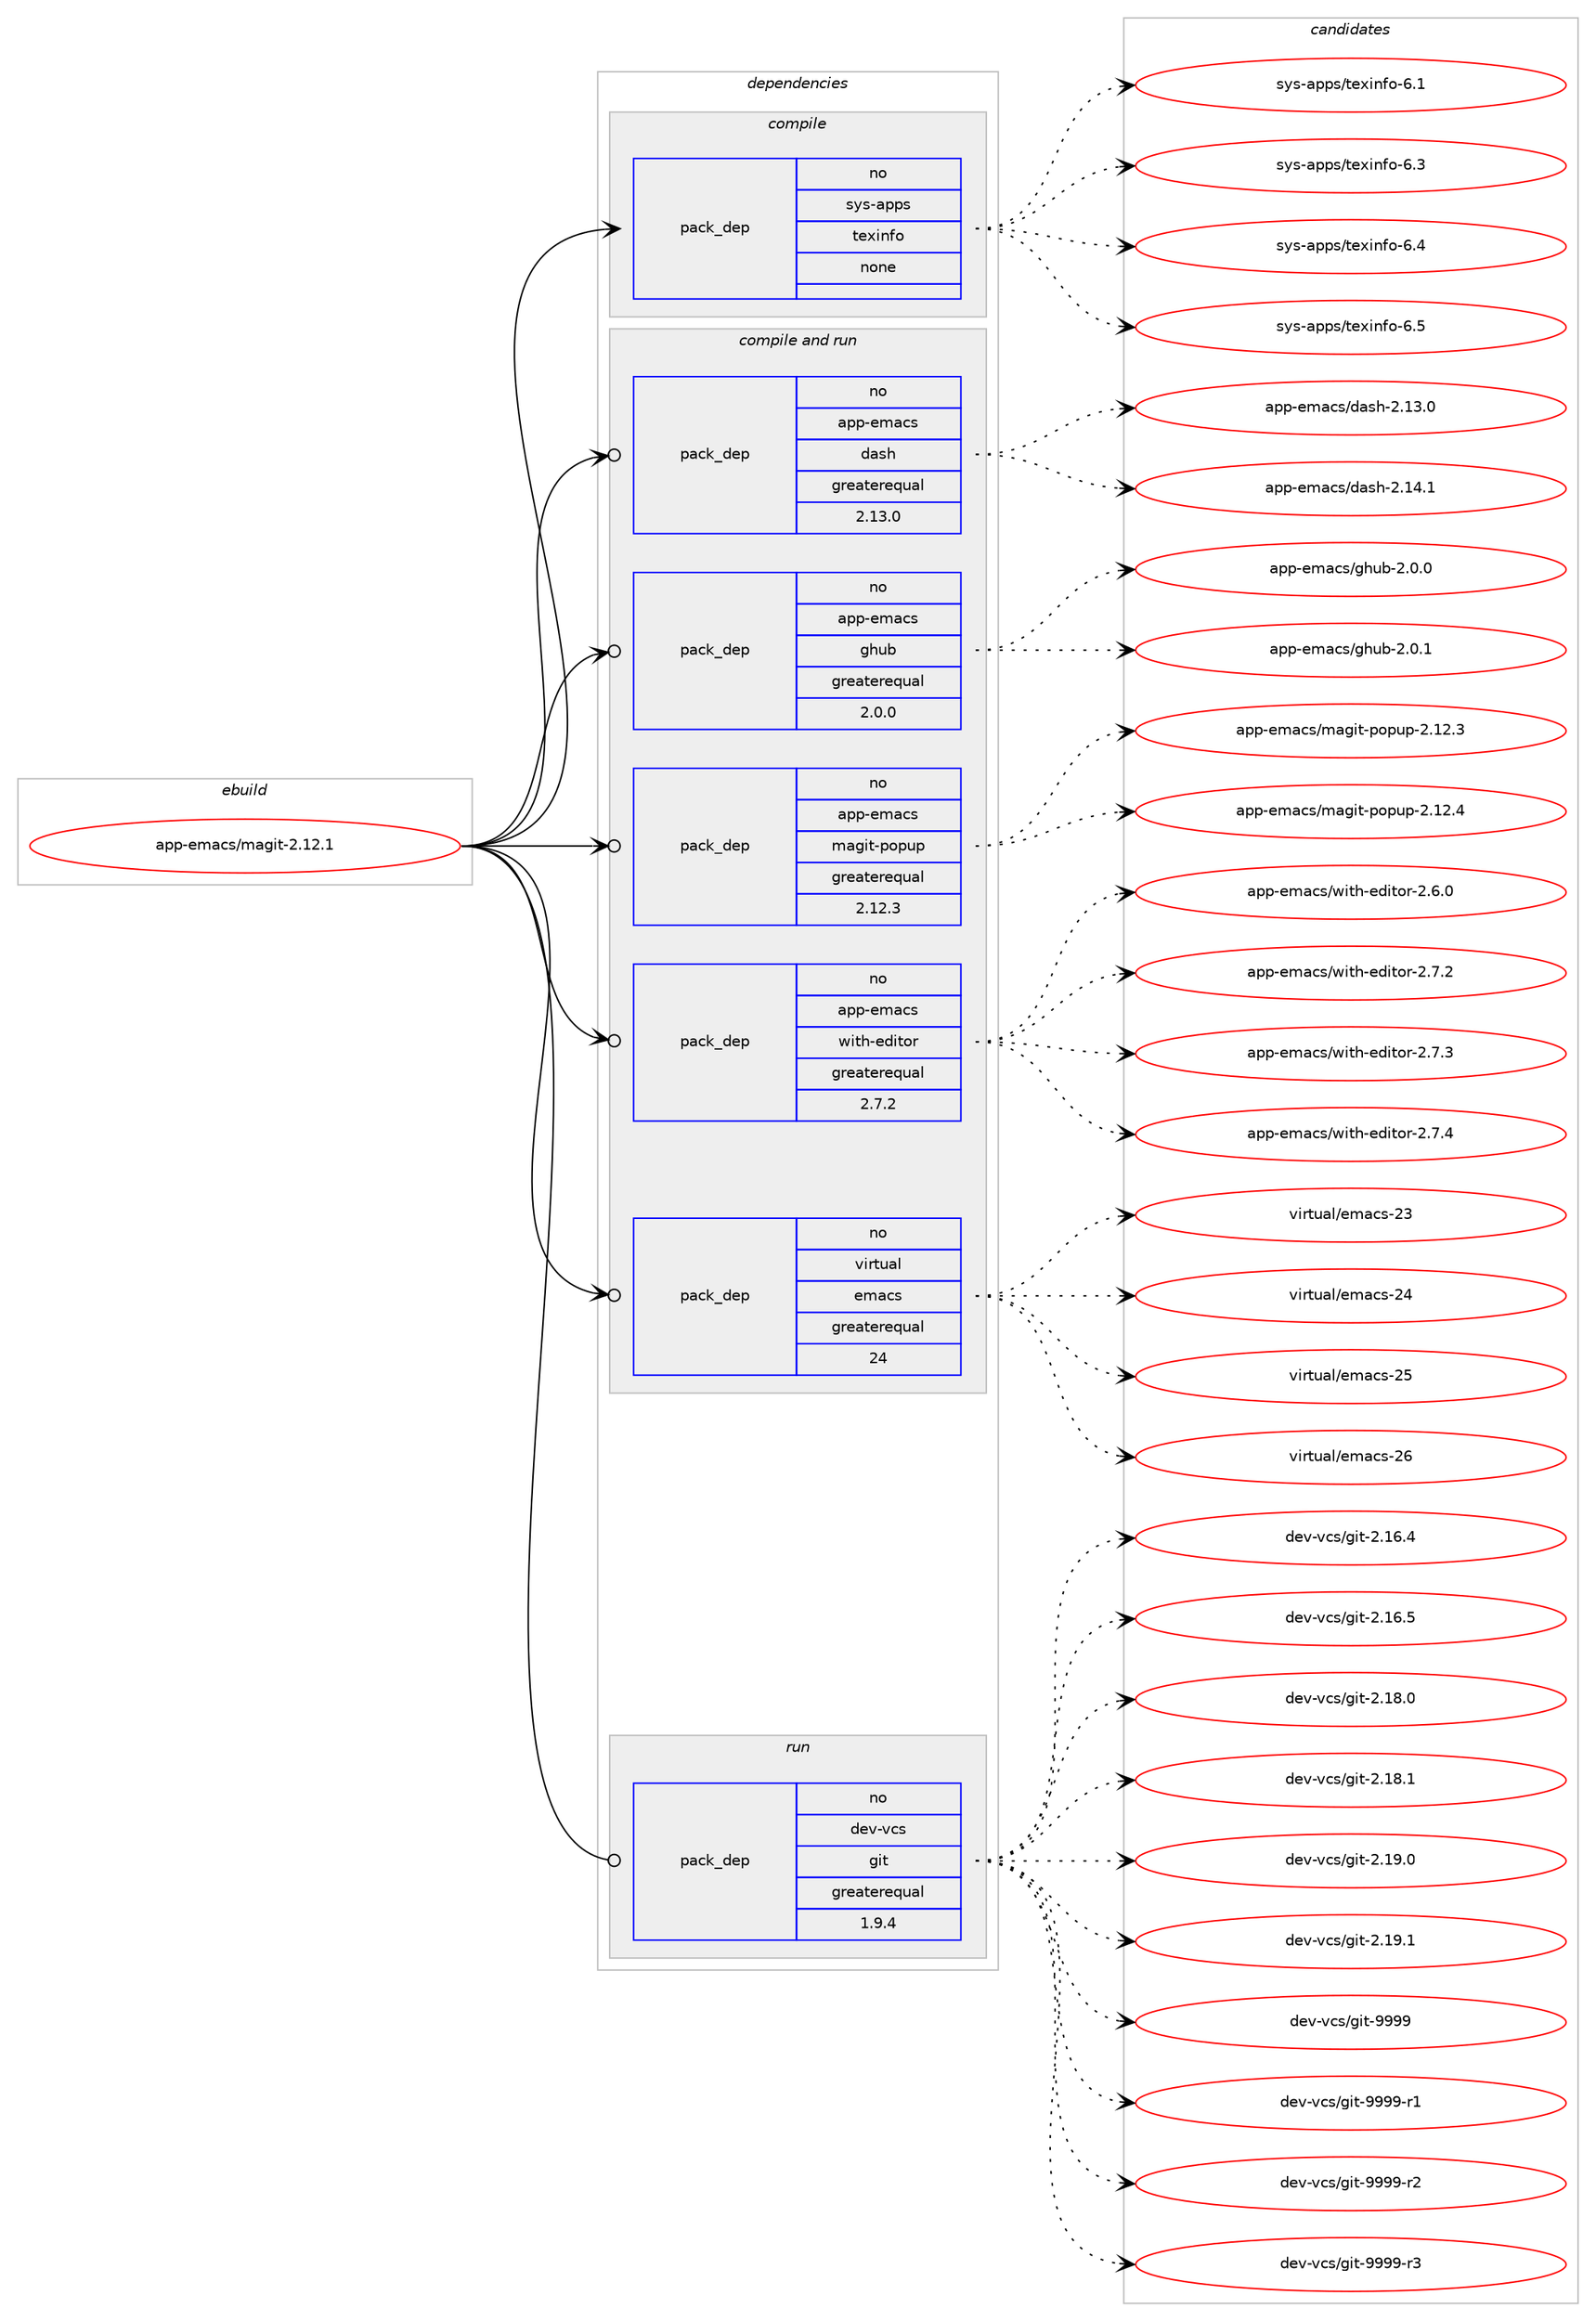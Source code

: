 digraph prolog {

# *************
# Graph options
# *************

newrank=true;
concentrate=true;
compound=true;
graph [rankdir=LR,fontname=Helvetica,fontsize=10,ranksep=1.5];#, ranksep=2.5, nodesep=0.2];
edge  [arrowhead=vee];
node  [fontname=Helvetica,fontsize=10];

# **********
# The ebuild
# **********

subgraph cluster_leftcol {
color=gray;
rank=same;
label=<<i>ebuild</i>>;
id [label="app-emacs/magit-2.12.1", color=red, width=4, href="../app-emacs/magit-2.12.1.svg"];
}

# ****************
# The dependencies
# ****************

subgraph cluster_midcol {
color=gray;
label=<<i>dependencies</i>>;
subgraph cluster_compile {
fillcolor="#eeeeee";
style=filled;
label=<<i>compile</i>>;
subgraph pack2970 {
dependency4023 [label=<<TABLE BORDER="0" CELLBORDER="1" CELLSPACING="0" CELLPADDING="4" WIDTH="220"><TR><TD ROWSPAN="6" CELLPADDING="30">pack_dep</TD></TR><TR><TD WIDTH="110">no</TD></TR><TR><TD>sys-apps</TD></TR><TR><TD>texinfo</TD></TR><TR><TD>none</TD></TR><TR><TD></TD></TR></TABLE>>, shape=none, color=blue];
}
id:e -> dependency4023:w [weight=20,style="solid",arrowhead="vee"];
}
subgraph cluster_compileandrun {
fillcolor="#eeeeee";
style=filled;
label=<<i>compile and run</i>>;
subgraph pack2971 {
dependency4024 [label=<<TABLE BORDER="0" CELLBORDER="1" CELLSPACING="0" CELLPADDING="4" WIDTH="220"><TR><TD ROWSPAN="6" CELLPADDING="30">pack_dep</TD></TR><TR><TD WIDTH="110">no</TD></TR><TR><TD>app-emacs</TD></TR><TR><TD>dash</TD></TR><TR><TD>greaterequal</TD></TR><TR><TD>2.13.0</TD></TR></TABLE>>, shape=none, color=blue];
}
id:e -> dependency4024:w [weight=20,style="solid",arrowhead="odotvee"];
subgraph pack2972 {
dependency4025 [label=<<TABLE BORDER="0" CELLBORDER="1" CELLSPACING="0" CELLPADDING="4" WIDTH="220"><TR><TD ROWSPAN="6" CELLPADDING="30">pack_dep</TD></TR><TR><TD WIDTH="110">no</TD></TR><TR><TD>app-emacs</TD></TR><TR><TD>ghub</TD></TR><TR><TD>greaterequal</TD></TR><TR><TD>2.0.0</TD></TR></TABLE>>, shape=none, color=blue];
}
id:e -> dependency4025:w [weight=20,style="solid",arrowhead="odotvee"];
subgraph pack2973 {
dependency4026 [label=<<TABLE BORDER="0" CELLBORDER="1" CELLSPACING="0" CELLPADDING="4" WIDTH="220"><TR><TD ROWSPAN="6" CELLPADDING="30">pack_dep</TD></TR><TR><TD WIDTH="110">no</TD></TR><TR><TD>app-emacs</TD></TR><TR><TD>magit-popup</TD></TR><TR><TD>greaterequal</TD></TR><TR><TD>2.12.3</TD></TR></TABLE>>, shape=none, color=blue];
}
id:e -> dependency4026:w [weight=20,style="solid",arrowhead="odotvee"];
subgraph pack2974 {
dependency4027 [label=<<TABLE BORDER="0" CELLBORDER="1" CELLSPACING="0" CELLPADDING="4" WIDTH="220"><TR><TD ROWSPAN="6" CELLPADDING="30">pack_dep</TD></TR><TR><TD WIDTH="110">no</TD></TR><TR><TD>app-emacs</TD></TR><TR><TD>with-editor</TD></TR><TR><TD>greaterequal</TD></TR><TR><TD>2.7.2</TD></TR></TABLE>>, shape=none, color=blue];
}
id:e -> dependency4027:w [weight=20,style="solid",arrowhead="odotvee"];
subgraph pack2975 {
dependency4028 [label=<<TABLE BORDER="0" CELLBORDER="1" CELLSPACING="0" CELLPADDING="4" WIDTH="220"><TR><TD ROWSPAN="6" CELLPADDING="30">pack_dep</TD></TR><TR><TD WIDTH="110">no</TD></TR><TR><TD>virtual</TD></TR><TR><TD>emacs</TD></TR><TR><TD>greaterequal</TD></TR><TR><TD>24</TD></TR></TABLE>>, shape=none, color=blue];
}
id:e -> dependency4028:w [weight=20,style="solid",arrowhead="odotvee"];
}
subgraph cluster_run {
fillcolor="#eeeeee";
style=filled;
label=<<i>run</i>>;
subgraph pack2976 {
dependency4029 [label=<<TABLE BORDER="0" CELLBORDER="1" CELLSPACING="0" CELLPADDING="4" WIDTH="220"><TR><TD ROWSPAN="6" CELLPADDING="30">pack_dep</TD></TR><TR><TD WIDTH="110">no</TD></TR><TR><TD>dev-vcs</TD></TR><TR><TD>git</TD></TR><TR><TD>greaterequal</TD></TR><TR><TD>1.9.4</TD></TR></TABLE>>, shape=none, color=blue];
}
id:e -> dependency4029:w [weight=20,style="solid",arrowhead="odot"];
}
}

# **************
# The candidates
# **************

subgraph cluster_choices {
rank=same;
color=gray;
label=<<i>candidates</i>>;

subgraph choice2970 {
color=black;
nodesep=1;
choice11512111545971121121154711610112010511010211145544649 [label="sys-apps/texinfo-6.1", color=red, width=4,href="../sys-apps/texinfo-6.1.svg"];
choice11512111545971121121154711610112010511010211145544651 [label="sys-apps/texinfo-6.3", color=red, width=4,href="../sys-apps/texinfo-6.3.svg"];
choice11512111545971121121154711610112010511010211145544652 [label="sys-apps/texinfo-6.4", color=red, width=4,href="../sys-apps/texinfo-6.4.svg"];
choice11512111545971121121154711610112010511010211145544653 [label="sys-apps/texinfo-6.5", color=red, width=4,href="../sys-apps/texinfo-6.5.svg"];
dependency4023:e -> choice11512111545971121121154711610112010511010211145544649:w [style=dotted,weight="100"];
dependency4023:e -> choice11512111545971121121154711610112010511010211145544651:w [style=dotted,weight="100"];
dependency4023:e -> choice11512111545971121121154711610112010511010211145544652:w [style=dotted,weight="100"];
dependency4023:e -> choice11512111545971121121154711610112010511010211145544653:w [style=dotted,weight="100"];
}
subgraph choice2971 {
color=black;
nodesep=1;
choice97112112451011099799115471009711510445504649514648 [label="app-emacs/dash-2.13.0", color=red, width=4,href="../app-emacs/dash-2.13.0.svg"];
choice97112112451011099799115471009711510445504649524649 [label="app-emacs/dash-2.14.1", color=red, width=4,href="../app-emacs/dash-2.14.1.svg"];
dependency4024:e -> choice97112112451011099799115471009711510445504649514648:w [style=dotted,weight="100"];
dependency4024:e -> choice97112112451011099799115471009711510445504649524649:w [style=dotted,weight="100"];
}
subgraph choice2972 {
color=black;
nodesep=1;
choice971121124510110997991154710310411798455046484648 [label="app-emacs/ghub-2.0.0", color=red, width=4,href="../app-emacs/ghub-2.0.0.svg"];
choice971121124510110997991154710310411798455046484649 [label="app-emacs/ghub-2.0.1", color=red, width=4,href="../app-emacs/ghub-2.0.1.svg"];
dependency4025:e -> choice971121124510110997991154710310411798455046484648:w [style=dotted,weight="100"];
dependency4025:e -> choice971121124510110997991154710310411798455046484649:w [style=dotted,weight="100"];
}
subgraph choice2973 {
color=black;
nodesep=1;
choice9711211245101109979911547109971031051164511211111211711245504649504651 [label="app-emacs/magit-popup-2.12.3", color=red, width=4,href="../app-emacs/magit-popup-2.12.3.svg"];
choice9711211245101109979911547109971031051164511211111211711245504649504652 [label="app-emacs/magit-popup-2.12.4", color=red, width=4,href="../app-emacs/magit-popup-2.12.4.svg"];
dependency4026:e -> choice9711211245101109979911547109971031051164511211111211711245504649504651:w [style=dotted,weight="100"];
dependency4026:e -> choice9711211245101109979911547109971031051164511211111211711245504649504652:w [style=dotted,weight="100"];
}
subgraph choice2974 {
color=black;
nodesep=1;
choice971121124510110997991154711910511610445101100105116111114455046544648 [label="app-emacs/with-editor-2.6.0", color=red, width=4,href="../app-emacs/with-editor-2.6.0.svg"];
choice971121124510110997991154711910511610445101100105116111114455046554650 [label="app-emacs/with-editor-2.7.2", color=red, width=4,href="../app-emacs/with-editor-2.7.2.svg"];
choice971121124510110997991154711910511610445101100105116111114455046554651 [label="app-emacs/with-editor-2.7.3", color=red, width=4,href="../app-emacs/with-editor-2.7.3.svg"];
choice971121124510110997991154711910511610445101100105116111114455046554652 [label="app-emacs/with-editor-2.7.4", color=red, width=4,href="../app-emacs/with-editor-2.7.4.svg"];
dependency4027:e -> choice971121124510110997991154711910511610445101100105116111114455046544648:w [style=dotted,weight="100"];
dependency4027:e -> choice971121124510110997991154711910511610445101100105116111114455046554650:w [style=dotted,weight="100"];
dependency4027:e -> choice971121124510110997991154711910511610445101100105116111114455046554651:w [style=dotted,weight="100"];
dependency4027:e -> choice971121124510110997991154711910511610445101100105116111114455046554652:w [style=dotted,weight="100"];
}
subgraph choice2975 {
color=black;
nodesep=1;
choice11810511411611797108471011099799115455051 [label="virtual/emacs-23", color=red, width=4,href="../virtual/emacs-23.svg"];
choice11810511411611797108471011099799115455052 [label="virtual/emacs-24", color=red, width=4,href="../virtual/emacs-24.svg"];
choice11810511411611797108471011099799115455053 [label="virtual/emacs-25", color=red, width=4,href="../virtual/emacs-25.svg"];
choice11810511411611797108471011099799115455054 [label="virtual/emacs-26", color=red, width=4,href="../virtual/emacs-26.svg"];
dependency4028:e -> choice11810511411611797108471011099799115455051:w [style=dotted,weight="100"];
dependency4028:e -> choice11810511411611797108471011099799115455052:w [style=dotted,weight="100"];
dependency4028:e -> choice11810511411611797108471011099799115455053:w [style=dotted,weight="100"];
dependency4028:e -> choice11810511411611797108471011099799115455054:w [style=dotted,weight="100"];
}
subgraph choice2976 {
color=black;
nodesep=1;
choice10010111845118991154710310511645504649544652 [label="dev-vcs/git-2.16.4", color=red, width=4,href="../dev-vcs/git-2.16.4.svg"];
choice10010111845118991154710310511645504649544653 [label="dev-vcs/git-2.16.5", color=red, width=4,href="../dev-vcs/git-2.16.5.svg"];
choice10010111845118991154710310511645504649564648 [label="dev-vcs/git-2.18.0", color=red, width=4,href="../dev-vcs/git-2.18.0.svg"];
choice10010111845118991154710310511645504649564649 [label="dev-vcs/git-2.18.1", color=red, width=4,href="../dev-vcs/git-2.18.1.svg"];
choice10010111845118991154710310511645504649574648 [label="dev-vcs/git-2.19.0", color=red, width=4,href="../dev-vcs/git-2.19.0.svg"];
choice10010111845118991154710310511645504649574649 [label="dev-vcs/git-2.19.1", color=red, width=4,href="../dev-vcs/git-2.19.1.svg"];
choice1001011184511899115471031051164557575757 [label="dev-vcs/git-9999", color=red, width=4,href="../dev-vcs/git-9999.svg"];
choice10010111845118991154710310511645575757574511449 [label="dev-vcs/git-9999-r1", color=red, width=4,href="../dev-vcs/git-9999-r1.svg"];
choice10010111845118991154710310511645575757574511450 [label="dev-vcs/git-9999-r2", color=red, width=4,href="../dev-vcs/git-9999-r2.svg"];
choice10010111845118991154710310511645575757574511451 [label="dev-vcs/git-9999-r3", color=red, width=4,href="../dev-vcs/git-9999-r3.svg"];
dependency4029:e -> choice10010111845118991154710310511645504649544652:w [style=dotted,weight="100"];
dependency4029:e -> choice10010111845118991154710310511645504649544653:w [style=dotted,weight="100"];
dependency4029:e -> choice10010111845118991154710310511645504649564648:w [style=dotted,weight="100"];
dependency4029:e -> choice10010111845118991154710310511645504649564649:w [style=dotted,weight="100"];
dependency4029:e -> choice10010111845118991154710310511645504649574648:w [style=dotted,weight="100"];
dependency4029:e -> choice10010111845118991154710310511645504649574649:w [style=dotted,weight="100"];
dependency4029:e -> choice1001011184511899115471031051164557575757:w [style=dotted,weight="100"];
dependency4029:e -> choice10010111845118991154710310511645575757574511449:w [style=dotted,weight="100"];
dependency4029:e -> choice10010111845118991154710310511645575757574511450:w [style=dotted,weight="100"];
dependency4029:e -> choice10010111845118991154710310511645575757574511451:w [style=dotted,weight="100"];
}
}

}
